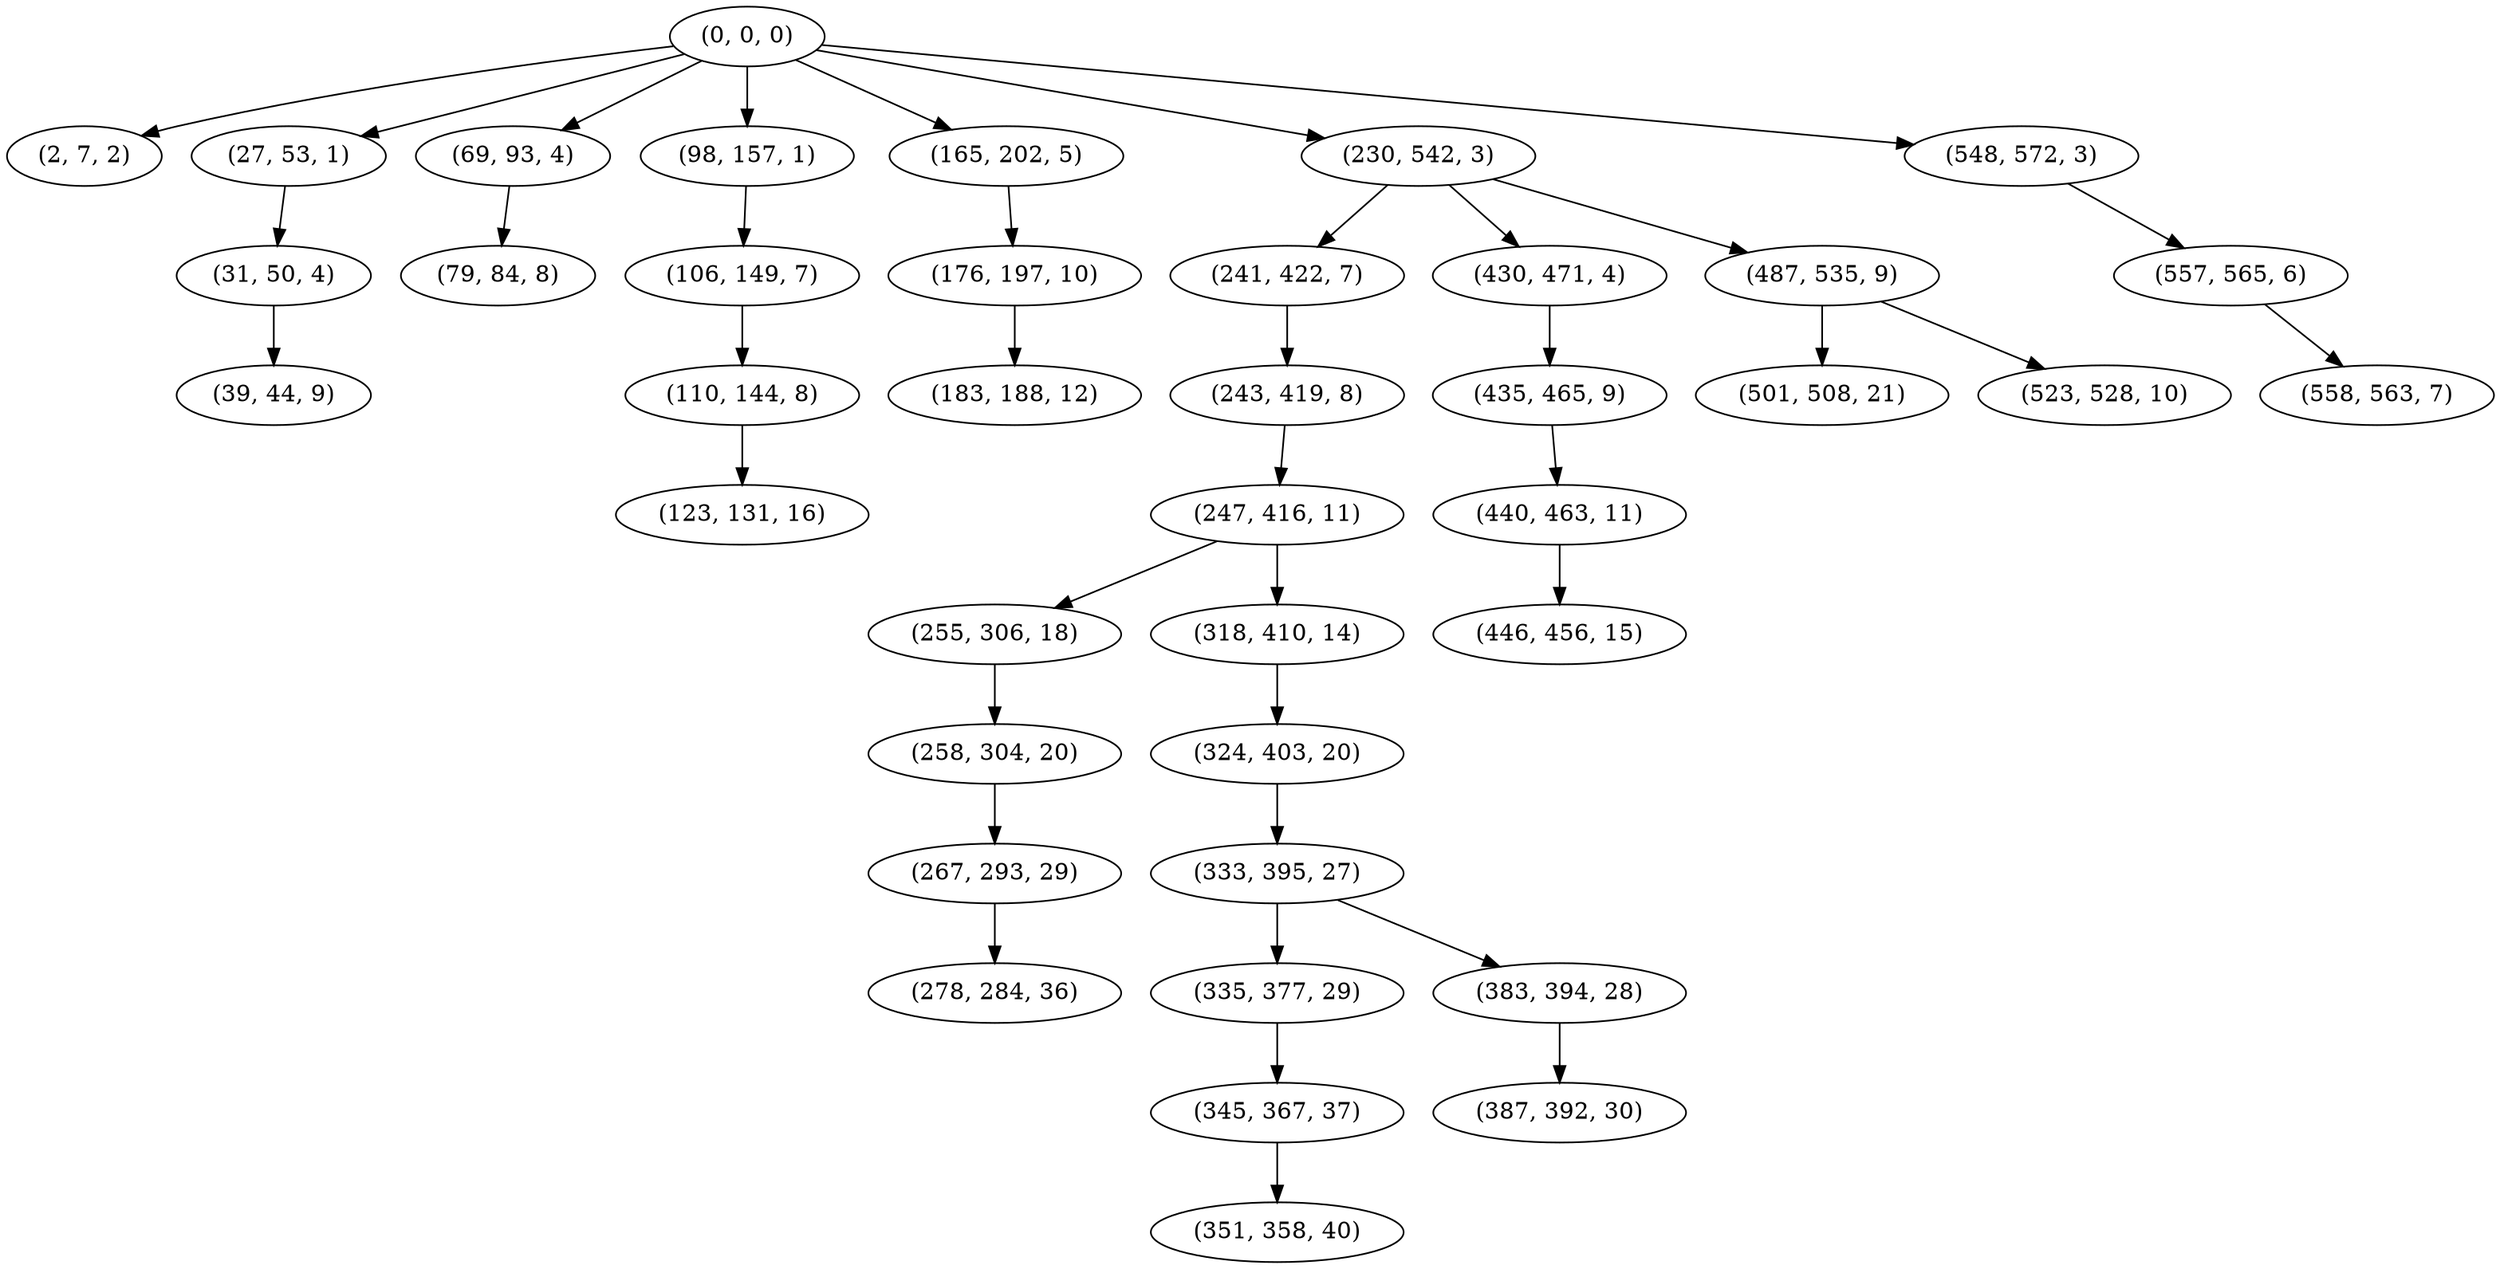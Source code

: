 digraph tree {
    "(0, 0, 0)";
    "(2, 7, 2)";
    "(27, 53, 1)";
    "(31, 50, 4)";
    "(39, 44, 9)";
    "(69, 93, 4)";
    "(79, 84, 8)";
    "(98, 157, 1)";
    "(106, 149, 7)";
    "(110, 144, 8)";
    "(123, 131, 16)";
    "(165, 202, 5)";
    "(176, 197, 10)";
    "(183, 188, 12)";
    "(230, 542, 3)";
    "(241, 422, 7)";
    "(243, 419, 8)";
    "(247, 416, 11)";
    "(255, 306, 18)";
    "(258, 304, 20)";
    "(267, 293, 29)";
    "(278, 284, 36)";
    "(318, 410, 14)";
    "(324, 403, 20)";
    "(333, 395, 27)";
    "(335, 377, 29)";
    "(345, 367, 37)";
    "(351, 358, 40)";
    "(383, 394, 28)";
    "(387, 392, 30)";
    "(430, 471, 4)";
    "(435, 465, 9)";
    "(440, 463, 11)";
    "(446, 456, 15)";
    "(487, 535, 9)";
    "(501, 508, 21)";
    "(523, 528, 10)";
    "(548, 572, 3)";
    "(557, 565, 6)";
    "(558, 563, 7)";
    "(0, 0, 0)" -> "(2, 7, 2)";
    "(0, 0, 0)" -> "(27, 53, 1)";
    "(0, 0, 0)" -> "(69, 93, 4)";
    "(0, 0, 0)" -> "(98, 157, 1)";
    "(0, 0, 0)" -> "(165, 202, 5)";
    "(0, 0, 0)" -> "(230, 542, 3)";
    "(0, 0, 0)" -> "(548, 572, 3)";
    "(27, 53, 1)" -> "(31, 50, 4)";
    "(31, 50, 4)" -> "(39, 44, 9)";
    "(69, 93, 4)" -> "(79, 84, 8)";
    "(98, 157, 1)" -> "(106, 149, 7)";
    "(106, 149, 7)" -> "(110, 144, 8)";
    "(110, 144, 8)" -> "(123, 131, 16)";
    "(165, 202, 5)" -> "(176, 197, 10)";
    "(176, 197, 10)" -> "(183, 188, 12)";
    "(230, 542, 3)" -> "(241, 422, 7)";
    "(230, 542, 3)" -> "(430, 471, 4)";
    "(230, 542, 3)" -> "(487, 535, 9)";
    "(241, 422, 7)" -> "(243, 419, 8)";
    "(243, 419, 8)" -> "(247, 416, 11)";
    "(247, 416, 11)" -> "(255, 306, 18)";
    "(247, 416, 11)" -> "(318, 410, 14)";
    "(255, 306, 18)" -> "(258, 304, 20)";
    "(258, 304, 20)" -> "(267, 293, 29)";
    "(267, 293, 29)" -> "(278, 284, 36)";
    "(318, 410, 14)" -> "(324, 403, 20)";
    "(324, 403, 20)" -> "(333, 395, 27)";
    "(333, 395, 27)" -> "(335, 377, 29)";
    "(333, 395, 27)" -> "(383, 394, 28)";
    "(335, 377, 29)" -> "(345, 367, 37)";
    "(345, 367, 37)" -> "(351, 358, 40)";
    "(383, 394, 28)" -> "(387, 392, 30)";
    "(430, 471, 4)" -> "(435, 465, 9)";
    "(435, 465, 9)" -> "(440, 463, 11)";
    "(440, 463, 11)" -> "(446, 456, 15)";
    "(487, 535, 9)" -> "(501, 508, 21)";
    "(487, 535, 9)" -> "(523, 528, 10)";
    "(548, 572, 3)" -> "(557, 565, 6)";
    "(557, 565, 6)" -> "(558, 563, 7)";
}

